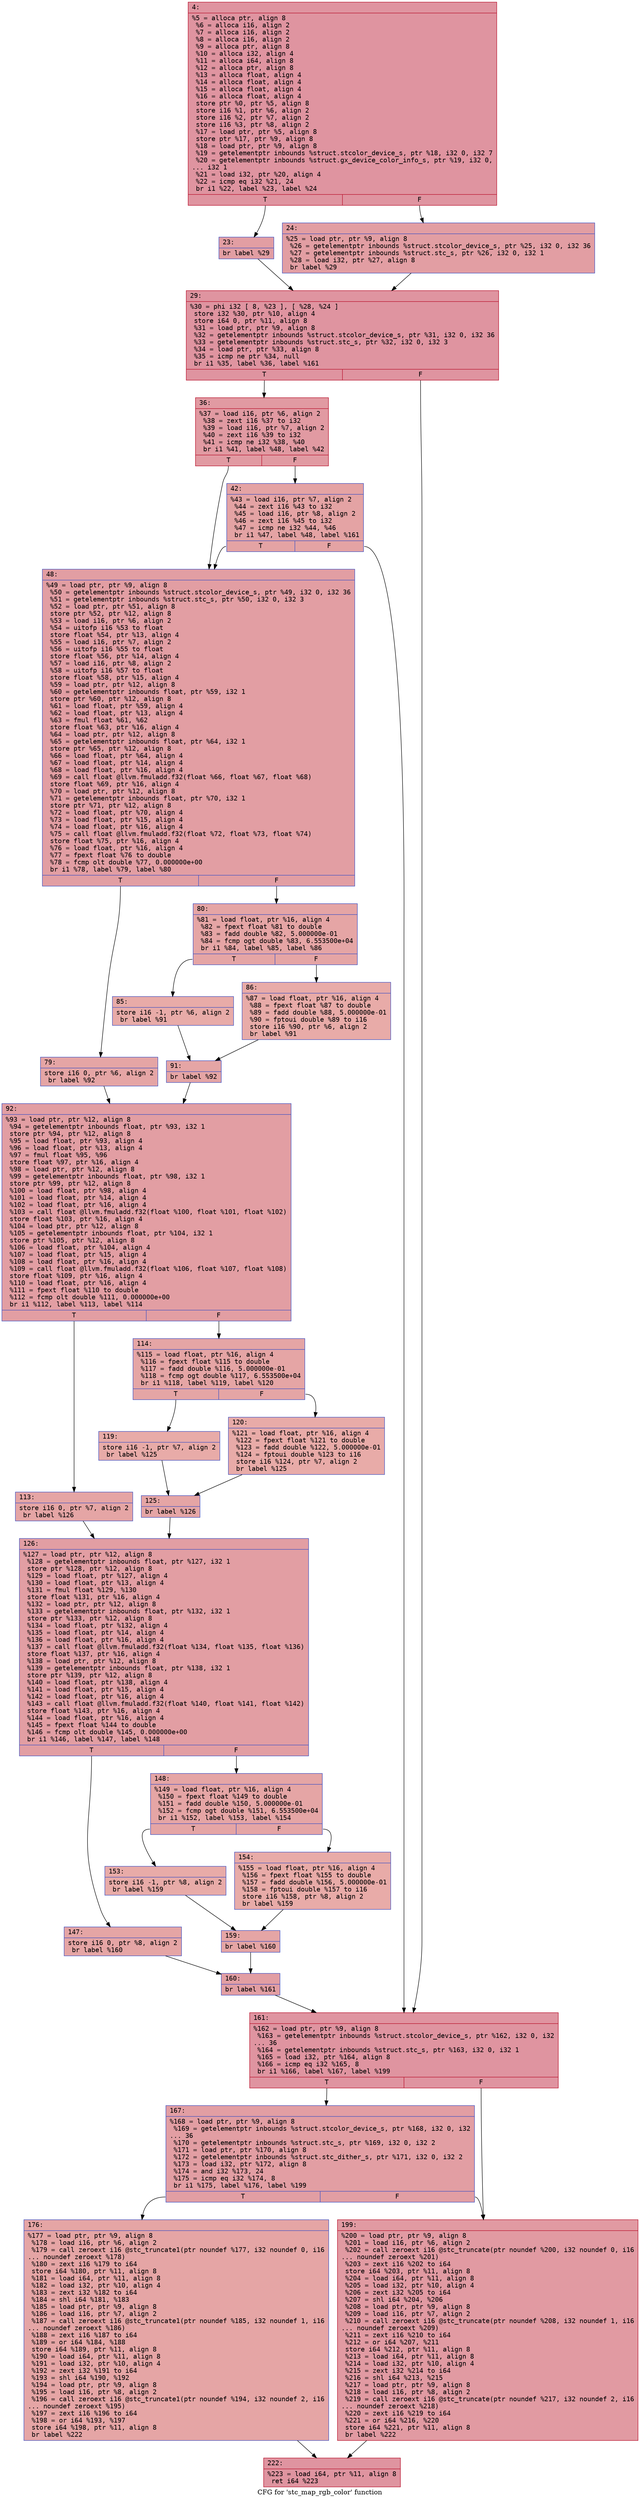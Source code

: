 digraph "CFG for 'stc_map_rgb_color' function" {
	label="CFG for 'stc_map_rgb_color' function";

	Node0x6000016b5d60 [shape=record,color="#b70d28ff", style=filled, fillcolor="#b70d2870" fontname="Courier",label="{4:\l|  %5 = alloca ptr, align 8\l  %6 = alloca i16, align 2\l  %7 = alloca i16, align 2\l  %8 = alloca i16, align 2\l  %9 = alloca ptr, align 8\l  %10 = alloca i32, align 4\l  %11 = alloca i64, align 8\l  %12 = alloca ptr, align 8\l  %13 = alloca float, align 4\l  %14 = alloca float, align 4\l  %15 = alloca float, align 4\l  %16 = alloca float, align 4\l  store ptr %0, ptr %5, align 8\l  store i16 %1, ptr %6, align 2\l  store i16 %2, ptr %7, align 2\l  store i16 %3, ptr %8, align 2\l  %17 = load ptr, ptr %5, align 8\l  store ptr %17, ptr %9, align 8\l  %18 = load ptr, ptr %9, align 8\l  %19 = getelementptr inbounds %struct.stcolor_device_s, ptr %18, i32 0, i32 7\l  %20 = getelementptr inbounds %struct.gx_device_color_info_s, ptr %19, i32 0,\l... i32 1\l  %21 = load i32, ptr %20, align 4\l  %22 = icmp eq i32 %21, 24\l  br i1 %22, label %23, label %24\l|{<s0>T|<s1>F}}"];
	Node0x6000016b5d60:s0 -> Node0x6000016b5db0[tooltip="4 -> 23\nProbability 50.00%" ];
	Node0x6000016b5d60:s1 -> Node0x6000016b5e00[tooltip="4 -> 24\nProbability 50.00%" ];
	Node0x6000016b5db0 [shape=record,color="#3d50c3ff", style=filled, fillcolor="#be242e70" fontname="Courier",label="{23:\l|  br label %29\l}"];
	Node0x6000016b5db0 -> Node0x6000016b5e50[tooltip="23 -> 29\nProbability 100.00%" ];
	Node0x6000016b5e00 [shape=record,color="#3d50c3ff", style=filled, fillcolor="#be242e70" fontname="Courier",label="{24:\l|  %25 = load ptr, ptr %9, align 8\l  %26 = getelementptr inbounds %struct.stcolor_device_s, ptr %25, i32 0, i32 36\l  %27 = getelementptr inbounds %struct.stc_s, ptr %26, i32 0, i32 1\l  %28 = load i32, ptr %27, align 8\l  br label %29\l}"];
	Node0x6000016b5e00 -> Node0x6000016b5e50[tooltip="24 -> 29\nProbability 100.00%" ];
	Node0x6000016b5e50 [shape=record,color="#b70d28ff", style=filled, fillcolor="#b70d2870" fontname="Courier",label="{29:\l|  %30 = phi i32 [ 8, %23 ], [ %28, %24 ]\l  store i32 %30, ptr %10, align 4\l  store i64 0, ptr %11, align 8\l  %31 = load ptr, ptr %9, align 8\l  %32 = getelementptr inbounds %struct.stcolor_device_s, ptr %31, i32 0, i32 36\l  %33 = getelementptr inbounds %struct.stc_s, ptr %32, i32 0, i32 3\l  %34 = load ptr, ptr %33, align 8\l  %35 = icmp ne ptr %34, null\l  br i1 %35, label %36, label %161\l|{<s0>T|<s1>F}}"];
	Node0x6000016b5e50:s0 -> Node0x6000016b5ea0[tooltip="29 -> 36\nProbability 62.50%" ];
	Node0x6000016b5e50:s1 -> Node0x6000016b6530[tooltip="29 -> 161\nProbability 37.50%" ];
	Node0x6000016b5ea0 [shape=record,color="#b70d28ff", style=filled, fillcolor="#bb1b2c70" fontname="Courier",label="{36:\l|  %37 = load i16, ptr %6, align 2\l  %38 = zext i16 %37 to i32\l  %39 = load i16, ptr %7, align 2\l  %40 = zext i16 %39 to i32\l  %41 = icmp ne i32 %38, %40\l  br i1 %41, label %48, label %42\l|{<s0>T|<s1>F}}"];
	Node0x6000016b5ea0:s0 -> Node0x6000016b5f40[tooltip="36 -> 48\nProbability 50.00%" ];
	Node0x6000016b5ea0:s1 -> Node0x6000016b5ef0[tooltip="36 -> 42\nProbability 50.00%" ];
	Node0x6000016b5ef0 [shape=record,color="#3d50c3ff", style=filled, fillcolor="#c32e3170" fontname="Courier",label="{42:\l|  %43 = load i16, ptr %7, align 2\l  %44 = zext i16 %43 to i32\l  %45 = load i16, ptr %8, align 2\l  %46 = zext i16 %45 to i32\l  %47 = icmp ne i32 %44, %46\l  br i1 %47, label %48, label %161\l|{<s0>T|<s1>F}}"];
	Node0x6000016b5ef0:s0 -> Node0x6000016b5f40[tooltip="42 -> 48\nProbability 50.00%" ];
	Node0x6000016b5ef0:s1 -> Node0x6000016b6530[tooltip="42 -> 161\nProbability 50.00%" ];
	Node0x6000016b5f40 [shape=record,color="#3d50c3ff", style=filled, fillcolor="#be242e70" fontname="Courier",label="{48:\l|  %49 = load ptr, ptr %9, align 8\l  %50 = getelementptr inbounds %struct.stcolor_device_s, ptr %49, i32 0, i32 36\l  %51 = getelementptr inbounds %struct.stc_s, ptr %50, i32 0, i32 3\l  %52 = load ptr, ptr %51, align 8\l  store ptr %52, ptr %12, align 8\l  %53 = load i16, ptr %6, align 2\l  %54 = uitofp i16 %53 to float\l  store float %54, ptr %13, align 4\l  %55 = load i16, ptr %7, align 2\l  %56 = uitofp i16 %55 to float\l  store float %56, ptr %14, align 4\l  %57 = load i16, ptr %8, align 2\l  %58 = uitofp i16 %57 to float\l  store float %58, ptr %15, align 4\l  %59 = load ptr, ptr %12, align 8\l  %60 = getelementptr inbounds float, ptr %59, i32 1\l  store ptr %60, ptr %12, align 8\l  %61 = load float, ptr %59, align 4\l  %62 = load float, ptr %13, align 4\l  %63 = fmul float %61, %62\l  store float %63, ptr %16, align 4\l  %64 = load ptr, ptr %12, align 8\l  %65 = getelementptr inbounds float, ptr %64, i32 1\l  store ptr %65, ptr %12, align 8\l  %66 = load float, ptr %64, align 4\l  %67 = load float, ptr %14, align 4\l  %68 = load float, ptr %16, align 4\l  %69 = call float @llvm.fmuladd.f32(float %66, float %67, float %68)\l  store float %69, ptr %16, align 4\l  %70 = load ptr, ptr %12, align 8\l  %71 = getelementptr inbounds float, ptr %70, i32 1\l  store ptr %71, ptr %12, align 8\l  %72 = load float, ptr %70, align 4\l  %73 = load float, ptr %15, align 4\l  %74 = load float, ptr %16, align 4\l  %75 = call float @llvm.fmuladd.f32(float %72, float %73, float %74)\l  store float %75, ptr %16, align 4\l  %76 = load float, ptr %16, align 4\l  %77 = fpext float %76 to double\l  %78 = fcmp olt double %77, 0.000000e+00\l  br i1 %78, label %79, label %80\l|{<s0>T|<s1>F}}"];
	Node0x6000016b5f40:s0 -> Node0x6000016b5f90[tooltip="48 -> 79\nProbability 50.00%" ];
	Node0x6000016b5f40:s1 -> Node0x6000016b5fe0[tooltip="48 -> 80\nProbability 50.00%" ];
	Node0x6000016b5f90 [shape=record,color="#3d50c3ff", style=filled, fillcolor="#c5333470" fontname="Courier",label="{79:\l|  store i16 0, ptr %6, align 2\l  br label %92\l}"];
	Node0x6000016b5f90 -> Node0x6000016b6120[tooltip="79 -> 92\nProbability 100.00%" ];
	Node0x6000016b5fe0 [shape=record,color="#3d50c3ff", style=filled, fillcolor="#c5333470" fontname="Courier",label="{80:\l|  %81 = load float, ptr %16, align 4\l  %82 = fpext float %81 to double\l  %83 = fadd double %82, 5.000000e-01\l  %84 = fcmp ogt double %83, 6.553500e+04\l  br i1 %84, label %85, label %86\l|{<s0>T|<s1>F}}"];
	Node0x6000016b5fe0:s0 -> Node0x6000016b6030[tooltip="80 -> 85\nProbability 50.00%" ];
	Node0x6000016b5fe0:s1 -> Node0x6000016b6080[tooltip="80 -> 86\nProbability 50.00%" ];
	Node0x6000016b6030 [shape=record,color="#3d50c3ff", style=filled, fillcolor="#cc403a70" fontname="Courier",label="{85:\l|  store i16 -1, ptr %6, align 2\l  br label %91\l}"];
	Node0x6000016b6030 -> Node0x6000016b60d0[tooltip="85 -> 91\nProbability 100.00%" ];
	Node0x6000016b6080 [shape=record,color="#3d50c3ff", style=filled, fillcolor="#cc403a70" fontname="Courier",label="{86:\l|  %87 = load float, ptr %16, align 4\l  %88 = fpext float %87 to double\l  %89 = fadd double %88, 5.000000e-01\l  %90 = fptoui double %89 to i16\l  store i16 %90, ptr %6, align 2\l  br label %91\l}"];
	Node0x6000016b6080 -> Node0x6000016b60d0[tooltip="86 -> 91\nProbability 100.00%" ];
	Node0x6000016b60d0 [shape=record,color="#3d50c3ff", style=filled, fillcolor="#c5333470" fontname="Courier",label="{91:\l|  br label %92\l}"];
	Node0x6000016b60d0 -> Node0x6000016b6120[tooltip="91 -> 92\nProbability 100.00%" ];
	Node0x6000016b6120 [shape=record,color="#3d50c3ff", style=filled, fillcolor="#be242e70" fontname="Courier",label="{92:\l|  %93 = load ptr, ptr %12, align 8\l  %94 = getelementptr inbounds float, ptr %93, i32 1\l  store ptr %94, ptr %12, align 8\l  %95 = load float, ptr %93, align 4\l  %96 = load float, ptr %13, align 4\l  %97 = fmul float %95, %96\l  store float %97, ptr %16, align 4\l  %98 = load ptr, ptr %12, align 8\l  %99 = getelementptr inbounds float, ptr %98, i32 1\l  store ptr %99, ptr %12, align 8\l  %100 = load float, ptr %98, align 4\l  %101 = load float, ptr %14, align 4\l  %102 = load float, ptr %16, align 4\l  %103 = call float @llvm.fmuladd.f32(float %100, float %101, float %102)\l  store float %103, ptr %16, align 4\l  %104 = load ptr, ptr %12, align 8\l  %105 = getelementptr inbounds float, ptr %104, i32 1\l  store ptr %105, ptr %12, align 8\l  %106 = load float, ptr %104, align 4\l  %107 = load float, ptr %15, align 4\l  %108 = load float, ptr %16, align 4\l  %109 = call float @llvm.fmuladd.f32(float %106, float %107, float %108)\l  store float %109, ptr %16, align 4\l  %110 = load float, ptr %16, align 4\l  %111 = fpext float %110 to double\l  %112 = fcmp olt double %111, 0.000000e+00\l  br i1 %112, label %113, label %114\l|{<s0>T|<s1>F}}"];
	Node0x6000016b6120:s0 -> Node0x6000016b6170[tooltip="92 -> 113\nProbability 50.00%" ];
	Node0x6000016b6120:s1 -> Node0x6000016b61c0[tooltip="92 -> 114\nProbability 50.00%" ];
	Node0x6000016b6170 [shape=record,color="#3d50c3ff", style=filled, fillcolor="#c5333470" fontname="Courier",label="{113:\l|  store i16 0, ptr %7, align 2\l  br label %126\l}"];
	Node0x6000016b6170 -> Node0x6000016b6300[tooltip="113 -> 126\nProbability 100.00%" ];
	Node0x6000016b61c0 [shape=record,color="#3d50c3ff", style=filled, fillcolor="#c5333470" fontname="Courier",label="{114:\l|  %115 = load float, ptr %16, align 4\l  %116 = fpext float %115 to double\l  %117 = fadd double %116, 5.000000e-01\l  %118 = fcmp ogt double %117, 6.553500e+04\l  br i1 %118, label %119, label %120\l|{<s0>T|<s1>F}}"];
	Node0x6000016b61c0:s0 -> Node0x6000016b6210[tooltip="114 -> 119\nProbability 50.00%" ];
	Node0x6000016b61c0:s1 -> Node0x6000016b6260[tooltip="114 -> 120\nProbability 50.00%" ];
	Node0x6000016b6210 [shape=record,color="#3d50c3ff", style=filled, fillcolor="#cc403a70" fontname="Courier",label="{119:\l|  store i16 -1, ptr %7, align 2\l  br label %125\l}"];
	Node0x6000016b6210 -> Node0x6000016b62b0[tooltip="119 -> 125\nProbability 100.00%" ];
	Node0x6000016b6260 [shape=record,color="#3d50c3ff", style=filled, fillcolor="#cc403a70" fontname="Courier",label="{120:\l|  %121 = load float, ptr %16, align 4\l  %122 = fpext float %121 to double\l  %123 = fadd double %122, 5.000000e-01\l  %124 = fptoui double %123 to i16\l  store i16 %124, ptr %7, align 2\l  br label %125\l}"];
	Node0x6000016b6260 -> Node0x6000016b62b0[tooltip="120 -> 125\nProbability 100.00%" ];
	Node0x6000016b62b0 [shape=record,color="#3d50c3ff", style=filled, fillcolor="#c5333470" fontname="Courier",label="{125:\l|  br label %126\l}"];
	Node0x6000016b62b0 -> Node0x6000016b6300[tooltip="125 -> 126\nProbability 100.00%" ];
	Node0x6000016b6300 [shape=record,color="#3d50c3ff", style=filled, fillcolor="#be242e70" fontname="Courier",label="{126:\l|  %127 = load ptr, ptr %12, align 8\l  %128 = getelementptr inbounds float, ptr %127, i32 1\l  store ptr %128, ptr %12, align 8\l  %129 = load float, ptr %127, align 4\l  %130 = load float, ptr %13, align 4\l  %131 = fmul float %129, %130\l  store float %131, ptr %16, align 4\l  %132 = load ptr, ptr %12, align 8\l  %133 = getelementptr inbounds float, ptr %132, i32 1\l  store ptr %133, ptr %12, align 8\l  %134 = load float, ptr %132, align 4\l  %135 = load float, ptr %14, align 4\l  %136 = load float, ptr %16, align 4\l  %137 = call float @llvm.fmuladd.f32(float %134, float %135, float %136)\l  store float %137, ptr %16, align 4\l  %138 = load ptr, ptr %12, align 8\l  %139 = getelementptr inbounds float, ptr %138, i32 1\l  store ptr %139, ptr %12, align 8\l  %140 = load float, ptr %138, align 4\l  %141 = load float, ptr %15, align 4\l  %142 = load float, ptr %16, align 4\l  %143 = call float @llvm.fmuladd.f32(float %140, float %141, float %142)\l  store float %143, ptr %16, align 4\l  %144 = load float, ptr %16, align 4\l  %145 = fpext float %144 to double\l  %146 = fcmp olt double %145, 0.000000e+00\l  br i1 %146, label %147, label %148\l|{<s0>T|<s1>F}}"];
	Node0x6000016b6300:s0 -> Node0x6000016b6350[tooltip="126 -> 147\nProbability 50.00%" ];
	Node0x6000016b6300:s1 -> Node0x6000016b63a0[tooltip="126 -> 148\nProbability 50.00%" ];
	Node0x6000016b6350 [shape=record,color="#3d50c3ff", style=filled, fillcolor="#c5333470" fontname="Courier",label="{147:\l|  store i16 0, ptr %8, align 2\l  br label %160\l}"];
	Node0x6000016b6350 -> Node0x6000016b64e0[tooltip="147 -> 160\nProbability 100.00%" ];
	Node0x6000016b63a0 [shape=record,color="#3d50c3ff", style=filled, fillcolor="#c5333470" fontname="Courier",label="{148:\l|  %149 = load float, ptr %16, align 4\l  %150 = fpext float %149 to double\l  %151 = fadd double %150, 5.000000e-01\l  %152 = fcmp ogt double %151, 6.553500e+04\l  br i1 %152, label %153, label %154\l|{<s0>T|<s1>F}}"];
	Node0x6000016b63a0:s0 -> Node0x6000016b63f0[tooltip="148 -> 153\nProbability 50.00%" ];
	Node0x6000016b63a0:s1 -> Node0x6000016b6440[tooltip="148 -> 154\nProbability 50.00%" ];
	Node0x6000016b63f0 [shape=record,color="#3d50c3ff", style=filled, fillcolor="#cc403a70" fontname="Courier",label="{153:\l|  store i16 -1, ptr %8, align 2\l  br label %159\l}"];
	Node0x6000016b63f0 -> Node0x6000016b6490[tooltip="153 -> 159\nProbability 100.00%" ];
	Node0x6000016b6440 [shape=record,color="#3d50c3ff", style=filled, fillcolor="#cc403a70" fontname="Courier",label="{154:\l|  %155 = load float, ptr %16, align 4\l  %156 = fpext float %155 to double\l  %157 = fadd double %156, 5.000000e-01\l  %158 = fptoui double %157 to i16\l  store i16 %158, ptr %8, align 2\l  br label %159\l}"];
	Node0x6000016b6440 -> Node0x6000016b6490[tooltip="154 -> 159\nProbability 100.00%" ];
	Node0x6000016b6490 [shape=record,color="#3d50c3ff", style=filled, fillcolor="#c5333470" fontname="Courier",label="{159:\l|  br label %160\l}"];
	Node0x6000016b6490 -> Node0x6000016b64e0[tooltip="159 -> 160\nProbability 100.00%" ];
	Node0x6000016b64e0 [shape=record,color="#3d50c3ff", style=filled, fillcolor="#be242e70" fontname="Courier",label="{160:\l|  br label %161\l}"];
	Node0x6000016b64e0 -> Node0x6000016b6530[tooltip="160 -> 161\nProbability 100.00%" ];
	Node0x6000016b6530 [shape=record,color="#b70d28ff", style=filled, fillcolor="#b70d2870" fontname="Courier",label="{161:\l|  %162 = load ptr, ptr %9, align 8\l  %163 = getelementptr inbounds %struct.stcolor_device_s, ptr %162, i32 0, i32\l... 36\l  %164 = getelementptr inbounds %struct.stc_s, ptr %163, i32 0, i32 1\l  %165 = load i32, ptr %164, align 8\l  %166 = icmp eq i32 %165, 8\l  br i1 %166, label %167, label %199\l|{<s0>T|<s1>F}}"];
	Node0x6000016b6530:s0 -> Node0x6000016b6580[tooltip="161 -> 167\nProbability 50.00%" ];
	Node0x6000016b6530:s1 -> Node0x6000016b6620[tooltip="161 -> 199\nProbability 50.00%" ];
	Node0x6000016b6580 [shape=record,color="#3d50c3ff", style=filled, fillcolor="#be242e70" fontname="Courier",label="{167:\l|  %168 = load ptr, ptr %9, align 8\l  %169 = getelementptr inbounds %struct.stcolor_device_s, ptr %168, i32 0, i32\l... 36\l  %170 = getelementptr inbounds %struct.stc_s, ptr %169, i32 0, i32 2\l  %171 = load ptr, ptr %170, align 8\l  %172 = getelementptr inbounds %struct.stc_dither_s, ptr %171, i32 0, i32 2\l  %173 = load i32, ptr %172, align 8\l  %174 = and i32 %173, 24\l  %175 = icmp eq i32 %174, 8\l  br i1 %175, label %176, label %199\l|{<s0>T|<s1>F}}"];
	Node0x6000016b6580:s0 -> Node0x6000016b65d0[tooltip="167 -> 176\nProbability 50.00%" ];
	Node0x6000016b6580:s1 -> Node0x6000016b6620[tooltip="167 -> 199\nProbability 50.00%" ];
	Node0x6000016b65d0 [shape=record,color="#3d50c3ff", style=filled, fillcolor="#c5333470" fontname="Courier",label="{176:\l|  %177 = load ptr, ptr %9, align 8\l  %178 = load i16, ptr %6, align 2\l  %179 = call zeroext i16 @stc_truncate1(ptr noundef %177, i32 noundef 0, i16\l... noundef zeroext %178)\l  %180 = zext i16 %179 to i64\l  store i64 %180, ptr %11, align 8\l  %181 = load i64, ptr %11, align 8\l  %182 = load i32, ptr %10, align 4\l  %183 = zext i32 %182 to i64\l  %184 = shl i64 %181, %183\l  %185 = load ptr, ptr %9, align 8\l  %186 = load i16, ptr %7, align 2\l  %187 = call zeroext i16 @stc_truncate1(ptr noundef %185, i32 noundef 1, i16\l... noundef zeroext %186)\l  %188 = zext i16 %187 to i64\l  %189 = or i64 %184, %188\l  store i64 %189, ptr %11, align 8\l  %190 = load i64, ptr %11, align 8\l  %191 = load i32, ptr %10, align 4\l  %192 = zext i32 %191 to i64\l  %193 = shl i64 %190, %192\l  %194 = load ptr, ptr %9, align 8\l  %195 = load i16, ptr %8, align 2\l  %196 = call zeroext i16 @stc_truncate1(ptr noundef %194, i32 noundef 2, i16\l... noundef zeroext %195)\l  %197 = zext i16 %196 to i64\l  %198 = or i64 %193, %197\l  store i64 %198, ptr %11, align 8\l  br label %222\l}"];
	Node0x6000016b65d0 -> Node0x6000016b6670[tooltip="176 -> 222\nProbability 100.00%" ];
	Node0x6000016b6620 [shape=record,color="#b70d28ff", style=filled, fillcolor="#bb1b2c70" fontname="Courier",label="{199:\l|  %200 = load ptr, ptr %9, align 8\l  %201 = load i16, ptr %6, align 2\l  %202 = call zeroext i16 @stc_truncate(ptr noundef %200, i32 noundef 0, i16\l... noundef zeroext %201)\l  %203 = zext i16 %202 to i64\l  store i64 %203, ptr %11, align 8\l  %204 = load i64, ptr %11, align 8\l  %205 = load i32, ptr %10, align 4\l  %206 = zext i32 %205 to i64\l  %207 = shl i64 %204, %206\l  %208 = load ptr, ptr %9, align 8\l  %209 = load i16, ptr %7, align 2\l  %210 = call zeroext i16 @stc_truncate(ptr noundef %208, i32 noundef 1, i16\l... noundef zeroext %209)\l  %211 = zext i16 %210 to i64\l  %212 = or i64 %207, %211\l  store i64 %212, ptr %11, align 8\l  %213 = load i64, ptr %11, align 8\l  %214 = load i32, ptr %10, align 4\l  %215 = zext i32 %214 to i64\l  %216 = shl i64 %213, %215\l  %217 = load ptr, ptr %9, align 8\l  %218 = load i16, ptr %8, align 2\l  %219 = call zeroext i16 @stc_truncate(ptr noundef %217, i32 noundef 2, i16\l... noundef zeroext %218)\l  %220 = zext i16 %219 to i64\l  %221 = or i64 %216, %220\l  store i64 %221, ptr %11, align 8\l  br label %222\l}"];
	Node0x6000016b6620 -> Node0x6000016b6670[tooltip="199 -> 222\nProbability 100.00%" ];
	Node0x6000016b6670 [shape=record,color="#b70d28ff", style=filled, fillcolor="#b70d2870" fontname="Courier",label="{222:\l|  %223 = load i64, ptr %11, align 8\l  ret i64 %223\l}"];
}
